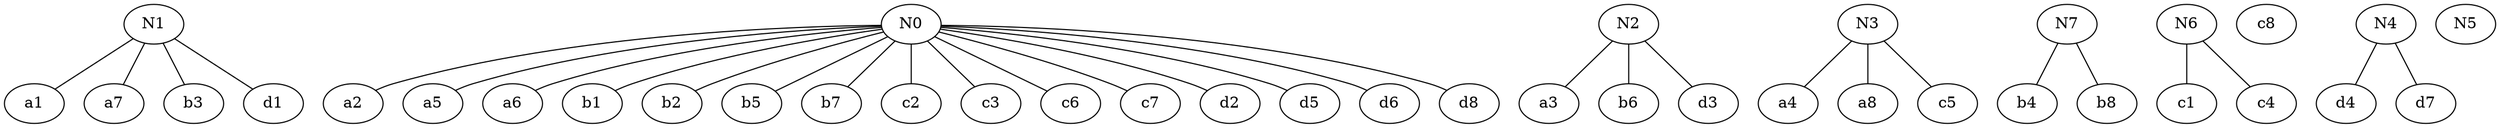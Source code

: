 graph "switchbox" {
    a1 [pos="100,50"];
    a2 [pos="150,50"];
    a3 [pos="200,50"];
    a4 [pos="250,50"];
    a5 [pos="300,50"];
    a6 [pos="350,50"];
    a7 [pos="400,50"];
    a8 [pos="450,50"];
    b1 [pos="50,100"];
    b2 [pos="50,150"];
    b3 [pos="50,200"];
    b4 [pos="50,250"];
    b5 [pos="50,300"];
    b6 [pos="50,350"];
    b7 [pos="50,400"];
    b8 [pos="50,450"];
    c1 [pos="100,500"];
    c2 [pos="150,500"];
    c3 [pos="200,500"];
    c4 [pos="250,500"];
    c5 [pos="300,500"];
    c6 [pos="350,500"];
    c7 [pos="400,500"];
    c8 [pos="450,500"];
    d1 [pos="500,100"];
    d2 [pos="500,150"];
    d3 [pos="500,200"];
    d4 [pos="500,250"];
    d5 [pos="500,300"];
    d6 [pos="500,350"];
    d7 [pos="500,400"];
    d8 [pos="500,450"];
    N0 [type="net"];
    N1 [type="net"];
    N2 [type="net"];
    N3 [type="net"];
    N4 [type="net"];
    N5 [type="net"];
    N6 [type="net"];
    N7 [type="net"];
    N0 -- a2 [];
    N0 -- a5 [];
    N0 -- a6 [];
    N0 -- b1 [];
    N0 -- b2 [];
    N0 -- b5 [];
    N0 -- b7 [];
    N0 -- c2 [];
    N0 -- c3 [];
    N0 -- c6 [];
    N0 -- c7 [];
    N0 -- d2 [];
    N0 -- d5 [];
    N0 -- d6 [];
    N0 -- d8 [];
    N1 -- a1 [];
    N1 -- a7 [];
    N1 -- b3 [];
    N1 -- d1 [];
    N2 -- a3 [];
    N2 -- b6 [];
    N2 -- d3 [];
    N3 -- a4 [];
    N3 -- a8 [];
    N3 -- c5 [];
    N4 -- d4 [];
    N4 -- d7 [];
    N6 -- c1 [];
    N6 -- c4 [];
    N7 -- b4 [];
    N7 -- b8 [];
}